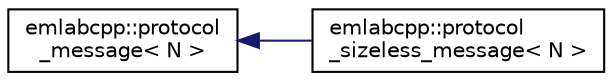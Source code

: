 digraph "Graphical Class Hierarchy"
{
 // LATEX_PDF_SIZE
  edge [fontname="Helvetica",fontsize="10",labelfontname="Helvetica",labelfontsize="10"];
  node [fontname="Helvetica",fontsize="10",shape=record];
  rankdir="LR";
  Node0 [label="emlabcpp::protocol\l_message\< N \>",height=0.2,width=0.4,color="black", fillcolor="white", style="filled",URL="$classemlabcpp_1_1protocol__message.html",tooltip=" "];
  Node0 -> Node1 [dir="back",color="midnightblue",fontsize="10",style="solid",fontname="Helvetica"];
  Node1 [label="emlabcpp::protocol\l_sizeless_message\< N \>",height=0.2,width=0.4,color="black", fillcolor="white", style="filled",URL="$classemlabcpp_1_1protocol__sizeless__message.html",tooltip=" "];
}
